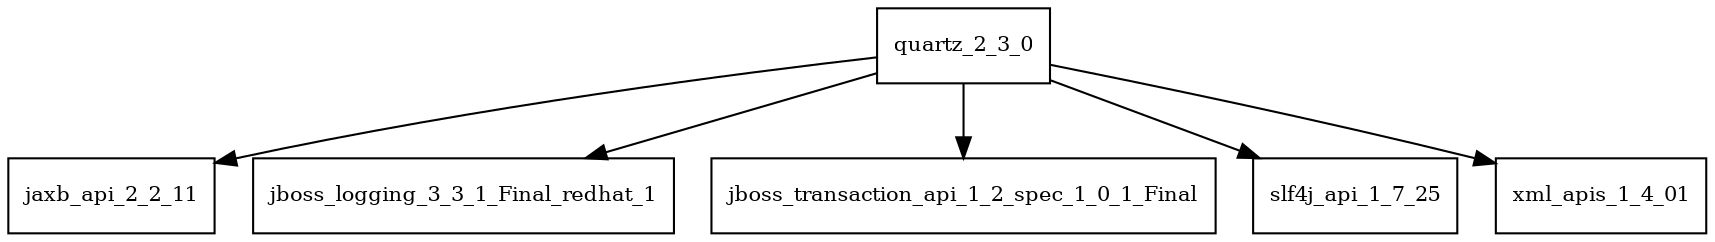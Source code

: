 digraph quartz_2_3_0_dependencies {
  node [shape = box, fontsize=10.0];
  quartz_2_3_0 -> jaxb_api_2_2_11;
  quartz_2_3_0 -> jboss_logging_3_3_1_Final_redhat_1;
  quartz_2_3_0 -> jboss_transaction_api_1_2_spec_1_0_1_Final;
  quartz_2_3_0 -> slf4j_api_1_7_25;
  quartz_2_3_0 -> xml_apis_1_4_01;
}
